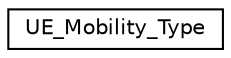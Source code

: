 digraph "Graphical Class Hierarchy"
{
 // LATEX_PDF_SIZE
  edge [fontname="Helvetica",fontsize="10",labelfontname="Helvetica",labelfontsize="10"];
  node [fontname="Helvetica",fontsize="10",shape=record];
  rankdir="LR";
  Node0 [label="UE_Mobility_Type",height=0.2,width=0.4,color="black", fillcolor="white", style="filled",URL="$structUE__Mobility__Type.html",tooltip=" "];
}
